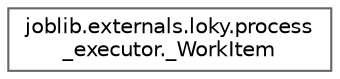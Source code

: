 digraph "Graphical Class Hierarchy"
{
 // LATEX_PDF_SIZE
  bgcolor="transparent";
  edge [fontname=Helvetica,fontsize=10,labelfontname=Helvetica,labelfontsize=10];
  node [fontname=Helvetica,fontsize=10,shape=box,height=0.2,width=0.4];
  rankdir="LR";
  Node0 [id="Node000000",label="joblib.externals.loky.process\l_executor._WorkItem",height=0.2,width=0.4,color="grey40", fillcolor="white", style="filled",URL="$df/df4/classjoblib_1_1externals_1_1loky_1_1process__executor_1_1__WorkItem.html",tooltip=" "];
}
